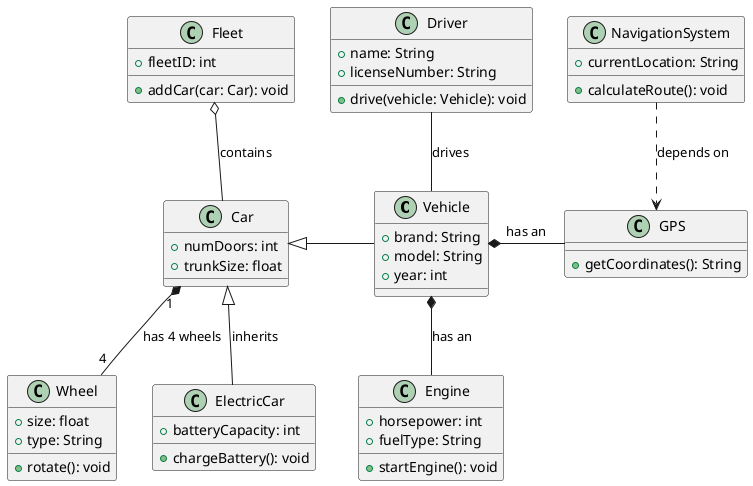 @startuml
' Classes
class Vehicle {
    +brand: String
    +model: String
    +year: int
}

class Driver {
    +name: String
    +licenseNumber: String
    +drive(vehicle: Vehicle): void
}

class Engine {
    +horsepower: int
    +fuelType: String
    +startEngine(): void
}

class Wheel {
    +size: float
    +type: String
    +rotate(): void
}

class Fleet {
    +fleetID: int
    +addCar(car: Car): void
}

class Car {
    +numDoors: int
    +trunkSize: float
}

class ElectricCar {
    +batteryCapacity: int
    +chargeBattery(): void
}

class NavigationSystem {
    +currentLocation: String
    +calculateRoute(): void
}

class GPS {
    +getCoordinates(): String
}

' Relationships
' Association
Driver -- Vehicle : "drives"
' Multiplicity
Car "1" *-- "4" Wheel : "has 4 wheels"
Car <|- Vehicle
' Aggregation
Fleet o-- Car : "contains"
' Composition
Vehicle *-- Engine : "has an"
' Composition
Vehicle *- GPS : "has an"
' Generalization
Car <|-- ElectricCar : "inherits"
' Dependency
NavigationSystem ..> GPS : "depends on"
@enduml
